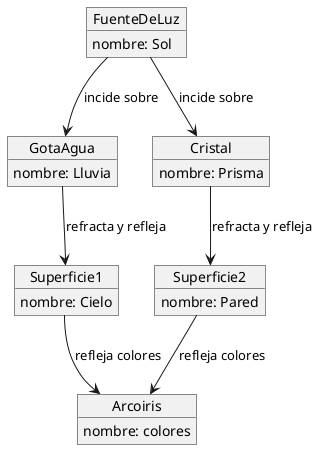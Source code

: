 @startuml
object FuenteDeLuz {
  nombre: Sol
}

object GotaAgua {
  nombre: Lluvia 
}

object Cristal{
  nombre: Prisma
}

object Superficie1 {
  nombre: Cielo
}

object Superficie2 {
  nombre: Pared
}

object Arcoiris {
  nombre: colores
}

FuenteDeLuz --> GotaAgua : "incide sobre"
FuenteDeLuz --> Cristal : "incide sobre"
GotaAgua --> Superficie1 : "refracta y refleja"
Cristal --> Superficie2 : "refracta y refleja"
Superficie1 --> Arcoiris : "refleja colores"
Superficie2 --> Arcoiris : "refleja colores"
@enduml
